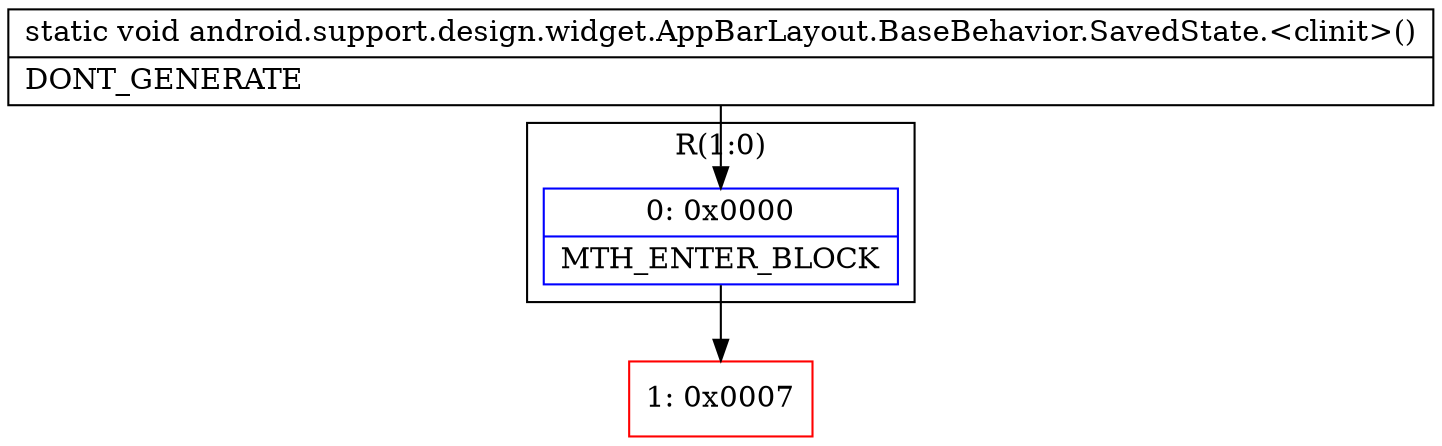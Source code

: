 digraph "CFG forandroid.support.design.widget.AppBarLayout.BaseBehavior.SavedState.\<clinit\>()V" {
subgraph cluster_Region_1286748155 {
label = "R(1:0)";
node [shape=record,color=blue];
Node_0 [shape=record,label="{0\:\ 0x0000|MTH_ENTER_BLOCK\l}"];
}
Node_1 [shape=record,color=red,label="{1\:\ 0x0007}"];
MethodNode[shape=record,label="{static void android.support.design.widget.AppBarLayout.BaseBehavior.SavedState.\<clinit\>()  | DONT_GENERATE\l}"];
MethodNode -> Node_0;
Node_0 -> Node_1;
}

